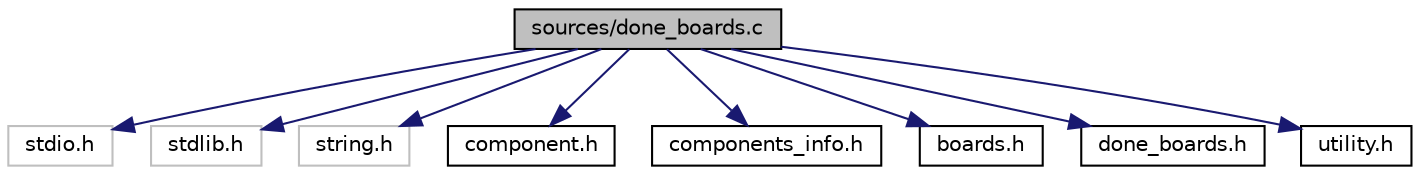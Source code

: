 digraph "sources/done_boards.c"
{
  edge [fontname="Helvetica",fontsize="10",labelfontname="Helvetica",labelfontsize="10"];
  node [fontname="Helvetica",fontsize="10",shape=record];
  Node0 [label="sources/done_boards.c",height=0.2,width=0.4,color="black", fillcolor="grey75", style="filled", fontcolor="black"];
  Node0 -> Node1 [color="midnightblue",fontsize="10",style="solid",fontname="Helvetica"];
  Node1 [label="stdio.h",height=0.2,width=0.4,color="grey75", fillcolor="white", style="filled"];
  Node0 -> Node2 [color="midnightblue",fontsize="10",style="solid",fontname="Helvetica"];
  Node2 [label="stdlib.h",height=0.2,width=0.4,color="grey75", fillcolor="white", style="filled"];
  Node0 -> Node3 [color="midnightblue",fontsize="10",style="solid",fontname="Helvetica"];
  Node3 [label="string.h",height=0.2,width=0.4,color="grey75", fillcolor="white", style="filled"];
  Node0 -> Node4 [color="midnightblue",fontsize="10",style="solid",fontname="Helvetica"];
  Node4 [label="component.h",height=0.2,width=0.4,color="black", fillcolor="white", style="filled",URL="$component_8h.html"];
  Node0 -> Node5 [color="midnightblue",fontsize="10",style="solid",fontname="Helvetica"];
  Node5 [label="components_info.h",height=0.2,width=0.4,color="black", fillcolor="white", style="filled",URL="$components__info_8h.html"];
  Node0 -> Node6 [color="midnightblue",fontsize="10",style="solid",fontname="Helvetica"];
  Node6 [label="boards.h",height=0.2,width=0.4,color="black", fillcolor="white", style="filled",URL="$boards_8h.html"];
  Node0 -> Node7 [color="midnightblue",fontsize="10",style="solid",fontname="Helvetica"];
  Node7 [label="done_boards.h",height=0.2,width=0.4,color="black", fillcolor="white", style="filled",URL="$done__boards_8h.html"];
  Node0 -> Node8 [color="midnightblue",fontsize="10",style="solid",fontname="Helvetica"];
  Node8 [label="utility.h",height=0.2,width=0.4,color="black", fillcolor="white", style="filled",URL="$utility_8h.html"];
}
